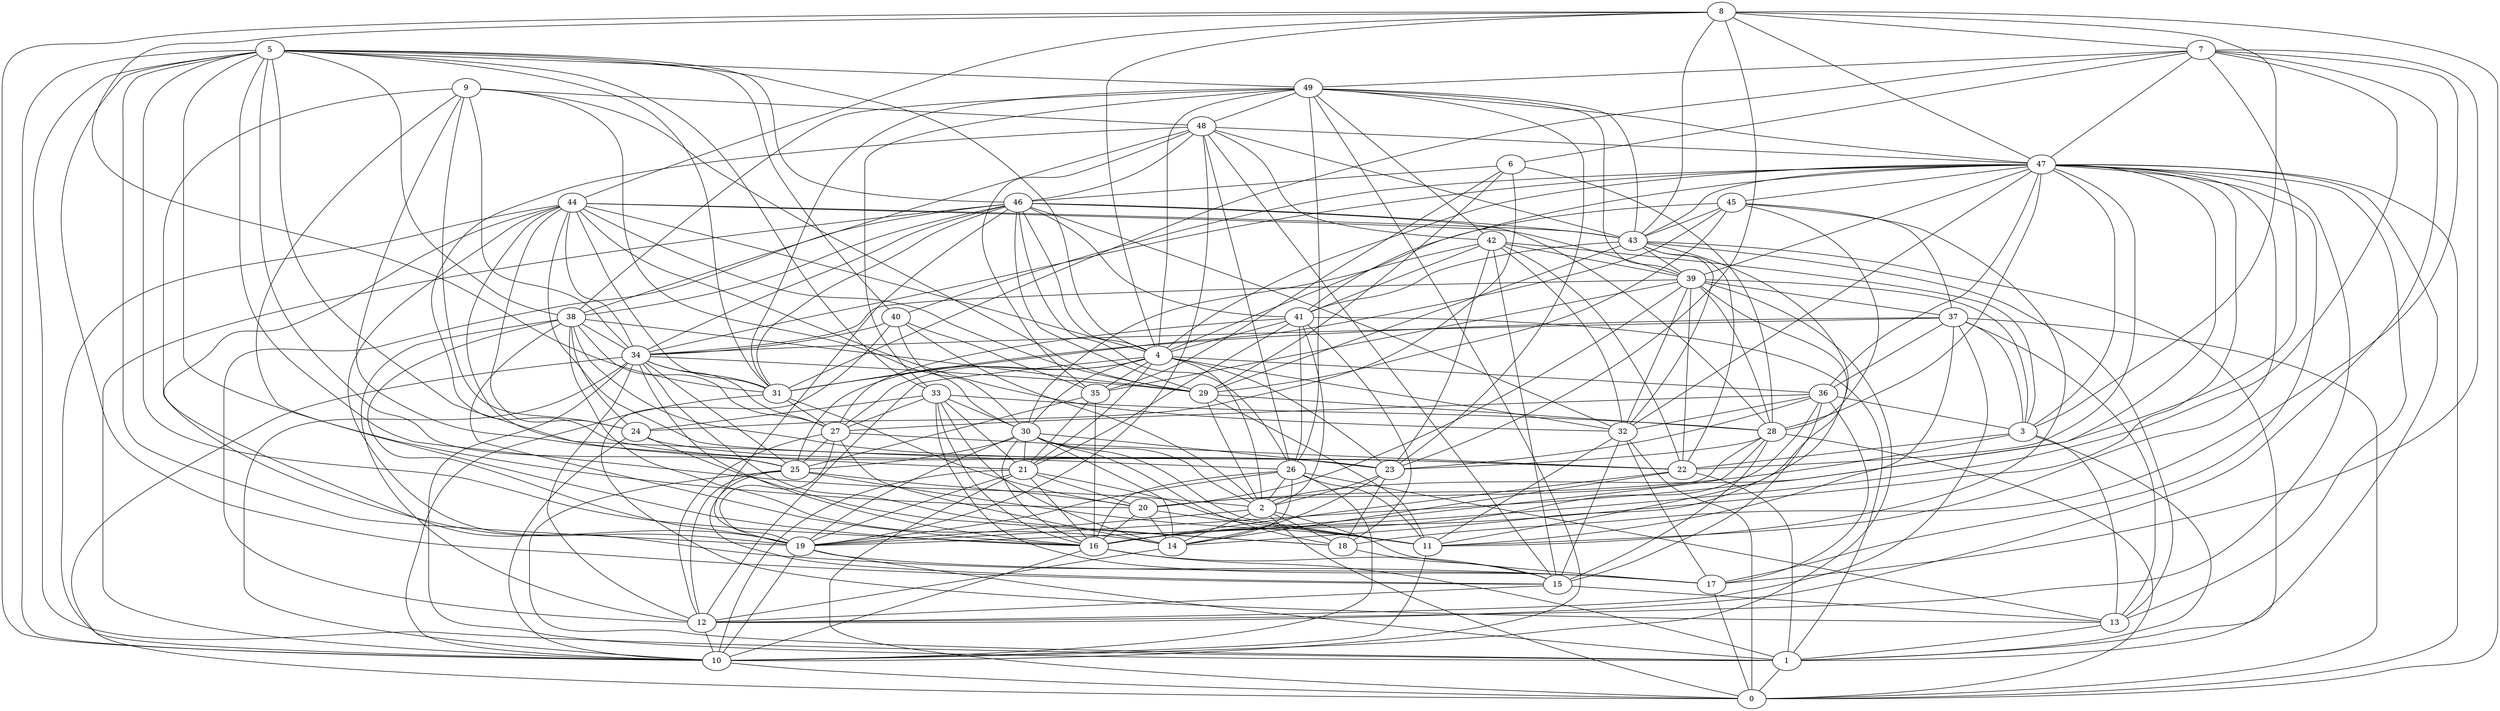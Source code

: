 digraph GG_graph {

subgraph G_graph {
edge [color = black]
"5" -> "31" [dir = none]
"5" -> "26" [dir = none]
"5" -> "2" [dir = none]
"5" -> "4" [dir = none]
"5" -> "25" [dir = none]
"5" -> "33" [dir = none]
"5" -> "16" [dir = none]
"5" -> "15" [dir = none]
"5" -> "10" [dir = none]
"5" -> "40" [dir = none]
"33" -> "21" [dir = none]
"33" -> "16" [dir = none]
"17" -> "0" [dir = none]
"40" -> "34" [dir = none]
"40" -> "2" [dir = none]
"40" -> "30" [dir = none]
"36" -> "15" [dir = none]
"36" -> "3" [dir = none]
"1" -> "0" [dir = none]
"22" -> "1" [dir = none]
"20" -> "11" [dir = none]
"20" -> "14" [dir = none]
"20" -> "16" [dir = none]
"43" -> "22" [dir = none]
"43" -> "1" [dir = none]
"43" -> "32" [dir = none]
"8" -> "23" [dir = none]
"8" -> "10" [dir = none]
"8" -> "47" [dir = none]
"8" -> "43" [dir = none]
"8" -> "3" [dir = none]
"39" -> "28" [dir = none]
"39" -> "35" [dir = none]
"39" -> "34" [dir = none]
"39" -> "22" [dir = none]
"15" -> "12" [dir = none]
"13" -> "1" [dir = none]
"29" -> "28" [dir = none]
"29" -> "11" [dir = none]
"37" -> "11" [dir = none]
"37" -> "34" [dir = none]
"37" -> "3" [dir = none]
"37" -> "13" [dir = none]
"26" -> "10" [dir = none]
"26" -> "16" [dir = none]
"26" -> "13" [dir = none]
"7" -> "12" [dir = none]
"7" -> "2" [dir = none]
"7" -> "17" [dir = none]
"7" -> "18" [dir = none]
"7" -> "47" [dir = none]
"46" -> "38" [dir = none]
"46" -> "41" [dir = none]
"46" -> "32" [dir = none]
"46" -> "28" [dir = none]
"46" -> "29" [dir = none]
"46" -> "10" [dir = none]
"46" -> "4" [dir = none]
"46" -> "19" [dir = none]
"41" -> "2" [dir = none]
"41" -> "1" [dir = none]
"28" -> "15" [dir = none]
"16" -> "10" [dir = none]
"16" -> "15" [dir = none]
"47" -> "43" [dir = none]
"47" -> "19" [dir = none]
"47" -> "22" [dir = none]
"47" -> "1" [dir = none]
"47" -> "16" [dir = none]
"47" -> "3" [dir = none]
"47" -> "41" [dir = none]
"47" -> "34" [dir = none]
"47" -> "13" [dir = none]
"47" -> "40" [dir = none]
"47" -> "11" [dir = none]
"27" -> "12" [dir = none]
"27" -> "25" [dir = none]
"27" -> "14" [dir = none]
"35" -> "25" [dir = none]
"42" -> "15" [dir = none]
"42" -> "39" [dir = none]
"42" -> "32" [dir = none]
"42" -> "23" [dir = none]
"42" -> "30" [dir = none]
"49" -> "10" [dir = none]
"49" -> "33" [dir = none]
"49" -> "48" [dir = none]
"49" -> "23" [dir = none]
"49" -> "47" [dir = none]
"49" -> "38" [dir = none]
"49" -> "26" [dir = none]
"9" -> "34" [dir = none]
"9" -> "30" [dir = none]
"9" -> "29" [dir = none]
"9" -> "16" [dir = none]
"48" -> "42" [dir = none]
"48" -> "46" [dir = none]
"48" -> "43" [dir = none]
"48" -> "26" [dir = none]
"18" -> "15" [dir = none]
"2" -> "17" [dir = none]
"2" -> "0" [dir = none]
"2" -> "18" [dir = none]
"25" -> "20" [dir = none]
"31" -> "27" [dir = none]
"31" -> "10" [dir = none]
"34" -> "16" [dir = none]
"34" -> "1" [dir = none]
"34" -> "29" [dir = none]
"34" -> "0" [dir = none]
"34" -> "27" [dir = none]
"38" -> "22" [dir = none]
"38" -> "16" [dir = none]
"38" -> "14" [dir = none]
"38" -> "29" [dir = none]
"38" -> "24" [dir = none]
"38" -> "27" [dir = none]
"38" -> "19" [dir = none]
"4" -> "12" [dir = none]
"4" -> "2" [dir = none]
"4" -> "35" [dir = none]
"4" -> "36" [dir = none]
"24" -> "23" [dir = none]
"24" -> "10" [dir = none]
"45" -> "4" [dir = none]
"45" -> "31" [dir = none]
"45" -> "28" [dir = none]
"3" -> "20" [dir = none]
"3" -> "1" [dir = none]
"30" -> "16" [dir = none]
"30" -> "14" [dir = none]
"6" -> "28" [dir = none]
"6" -> "46" [dir = none]
"6" -> "29" [dir = none]
"6" -> "24" [dir = none]
"44" -> "29" [dir = none]
"44" -> "19" [dir = none]
"44" -> "32" [dir = none]
"44" -> "34" [dir = none]
"44" -> "39" [dir = none]
"44" -> "24" [dir = none]
"44" -> "43" [dir = none]
"44" -> "25" [dir = none]
"21" -> "10" [dir = none]
"21" -> "11" [dir = none]
"23" -> "18" [dir = none]
"23" -> "2" [dir = none]
"5" -> "1" [dir = none]
"44" -> "4" [dir = none]
"48" -> "15" [dir = none]
"33" -> "17" [dir = none]
"47" -> "32" [dir = none]
"34" -> "31" [dir = none]
"41" -> "21" [dir = none]
"43" -> "29" [dir = none]
"39" -> "37" [dir = none]
"33" -> "28" [dir = none]
"49" -> "31" [dir = none]
"3" -> "13" [dir = none]
"34" -> "10" [dir = none]
"26" -> "14" [dir = none]
"12" -> "10" [dir = none]
"6" -> "35" [dir = none]
"10" -> "0" [dir = none]
"5" -> "20" [dir = none]
"48" -> "23" [dir = none]
"22" -> "16" [dir = none]
"21" -> "16" [dir = none]
"4" -> "27" [dir = none]
"9" -> "21" [dir = none]
"7" -> "19" [dir = none]
"37" -> "31" [dir = none]
"48" -> "47" [dir = none]
"39" -> "20" [dir = none]
"47" -> "0" [dir = none]
"8" -> "44" [dir = none]
"49" -> "39" [dir = none]
"48" -> "19" [dir = none]
"8" -> "4" [dir = none]
"48" -> "38" [dir = none]
"8" -> "0" [dir = none]
"22" -> "14" [dir = none]
"30" -> "25" [dir = none]
"11" -> "10" [dir = none]
"14" -> "12" [dir = none]
"44" -> "22" [dir = none]
"47" -> "36" [dir = none]
"29" -> "2" [dir = none]
"32" -> "0" [dir = none]
"26" -> "2" [dir = none]
"32" -> "17" [dir = none]
"15" -> "13" [dir = none]
"30" -> "2" [dir = none]
"30" -> "11" [dir = none]
"9" -> "19" [dir = none]
"47" -> "39" [dir = none]
"5" -> "38" [dir = none]
"35" -> "21" [dir = none]
"42" -> "3" [dir = none]
"23" -> "14" [dir = none]
"28" -> "23" [dir = none]
"45" -> "43" [dir = none]
"30" -> "21" [dir = none]
"5" -> "49" [dir = none]
"35" -> "16" [dir = none]
"19" -> "1" [dir = none]
"16" -> "1" [dir = none]
"45" -> "11" [dir = none]
"45" -> "37" [dir = none]
"5" -> "19" [dir = none]
"33" -> "30" [dir = none]
"33" -> "27" [dir = none]
"25" -> "1" [dir = none]
"26" -> "19" [dir = none]
"41" -> "26" [dir = none]
"40" -> "35" [dir = none]
"31" -> "20" [dir = none]
"9" -> "48" [dir = none]
"47" -> "17" [dir = none]
"47" -> "4" [dir = none]
"43" -> "13" [dir = none]
"34" -> "18" [dir = none]
"40" -> "13" [dir = none]
"47" -> "28" [dir = none]
"49" -> "4" [dir = none]
"46" -> "43" [dir = none]
"21" -> "20" [dir = none]
"4" -> "25" [dir = none]
"30" -> "23" [dir = none]
"44" -> "10" [dir = none]
"41" -> "27" [dir = none]
"44" -> "31" [dir = none]
"36" -> "17" [dir = none]
"36" -> "23" [dir = none]
"7" -> "31" [dir = none]
"34" -> "25" [dir = none]
"44" -> "17" [dir = none]
"46" -> "31" [dir = none]
"46" -> "26" [dir = none]
"21" -> "19" [dir = none]
"5" -> "46" [dir = none]
"24" -> "18" [dir = none]
"3" -> "22" [dir = none]
"34" -> "12" [dir = none]
"4" -> "23" [dir = none]
"41" -> "18" [dir = none]
"8" -> "31" [dir = none]
"47" -> "45" [dir = none]
"7" -> "6" [dir = none]
"42" -> "22" [dir = none]
"19" -> "17" [dir = none]
"36" -> "32" [dir = none]
"47" -> "12" [dir = none]
"43" -> "14" [dir = none]
"26" -> "11" [dir = none]
"25" -> "12" [dir = none]
"39" -> "3" [dir = none]
"21" -> "0" [dir = none]
"25" -> "15" [dir = none]
"28" -> "0" [dir = none]
"37" -> "12" [dir = none]
"38" -> "12" [dir = none]
"36" -> "27" [dir = none]
"8" -> "7" [dir = none]
"19" -> "10" [dir = none]
"33" -> "14" [dir = none]
"43" -> "41" [dir = none]
"46" -> "12" [dir = none]
"41" -> "4" [dir = none]
"49" -> "42" [dir = none]
"4" -> "30" [dir = none]
"37" -> "36" [dir = none]
"28" -> "16" [dir = none]
"32" -> "15" [dir = none]
"9" -> "24" [dir = none]
"46" -> "34" [dir = none]
"39" -> "10" [dir = none]
"2" -> "14" [dir = none]
"27" -> "19" [dir = none]
"36" -> "16" [dir = none]
"30" -> "18" [dir = none]
"49" -> "43" [dir = none]
"37" -> "0" [dir = none]
"30" -> "19" [dir = none]
"32" -> "11" [dir = none]
"28" -> "20" [dir = none]
"43" -> "39" [dir = none]
"42" -> "41" [dir = none]
"39" -> "11" [dir = none]
"7" -> "49" [dir = none]
"27" -> "22" [dir = none]
"2" -> "19" [dir = none]
"38" -> "34" [dir = none]
"45" -> "29" [dir = none]
"4" -> "21" [dir = none]
"4" -> "32" [dir = none]
"39" -> "32" [dir = none]
"25" -> "11" [dir = none]
"33" -> "24" [dir = none]
"48" -> "35" [dir = none]
}

}
